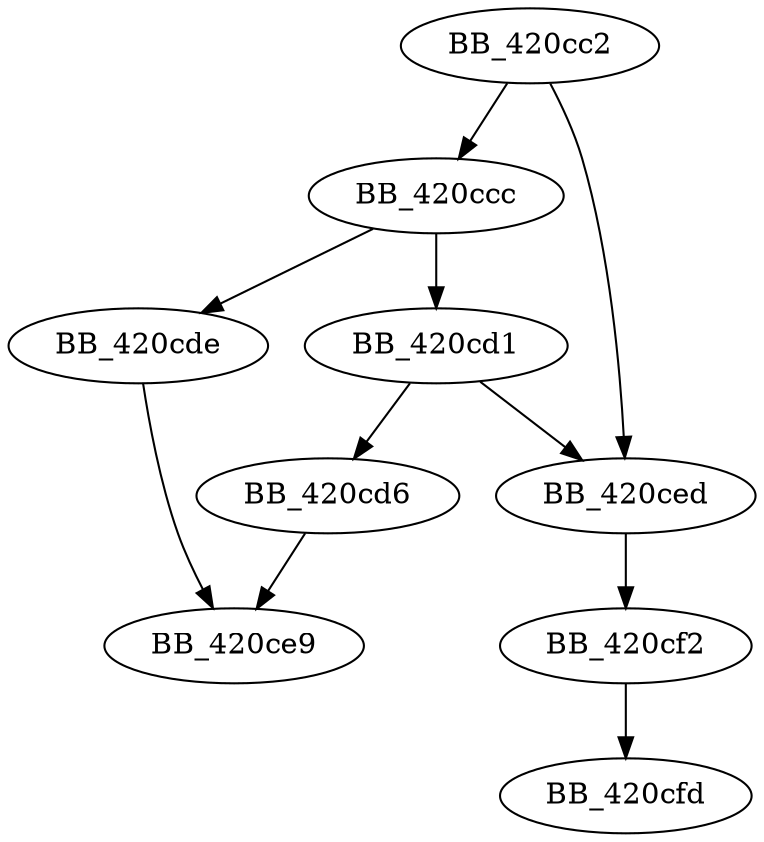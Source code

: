 DiGraph __set_error_mode{
BB_420cc2->BB_420ccc
BB_420cc2->BB_420ced
BB_420ccc->BB_420cd1
BB_420ccc->BB_420cde
BB_420cd1->BB_420cd6
BB_420cd1->BB_420ced
BB_420cd6->BB_420ce9
BB_420cde->BB_420ce9
BB_420ced->BB_420cf2
BB_420cf2->BB_420cfd
}
